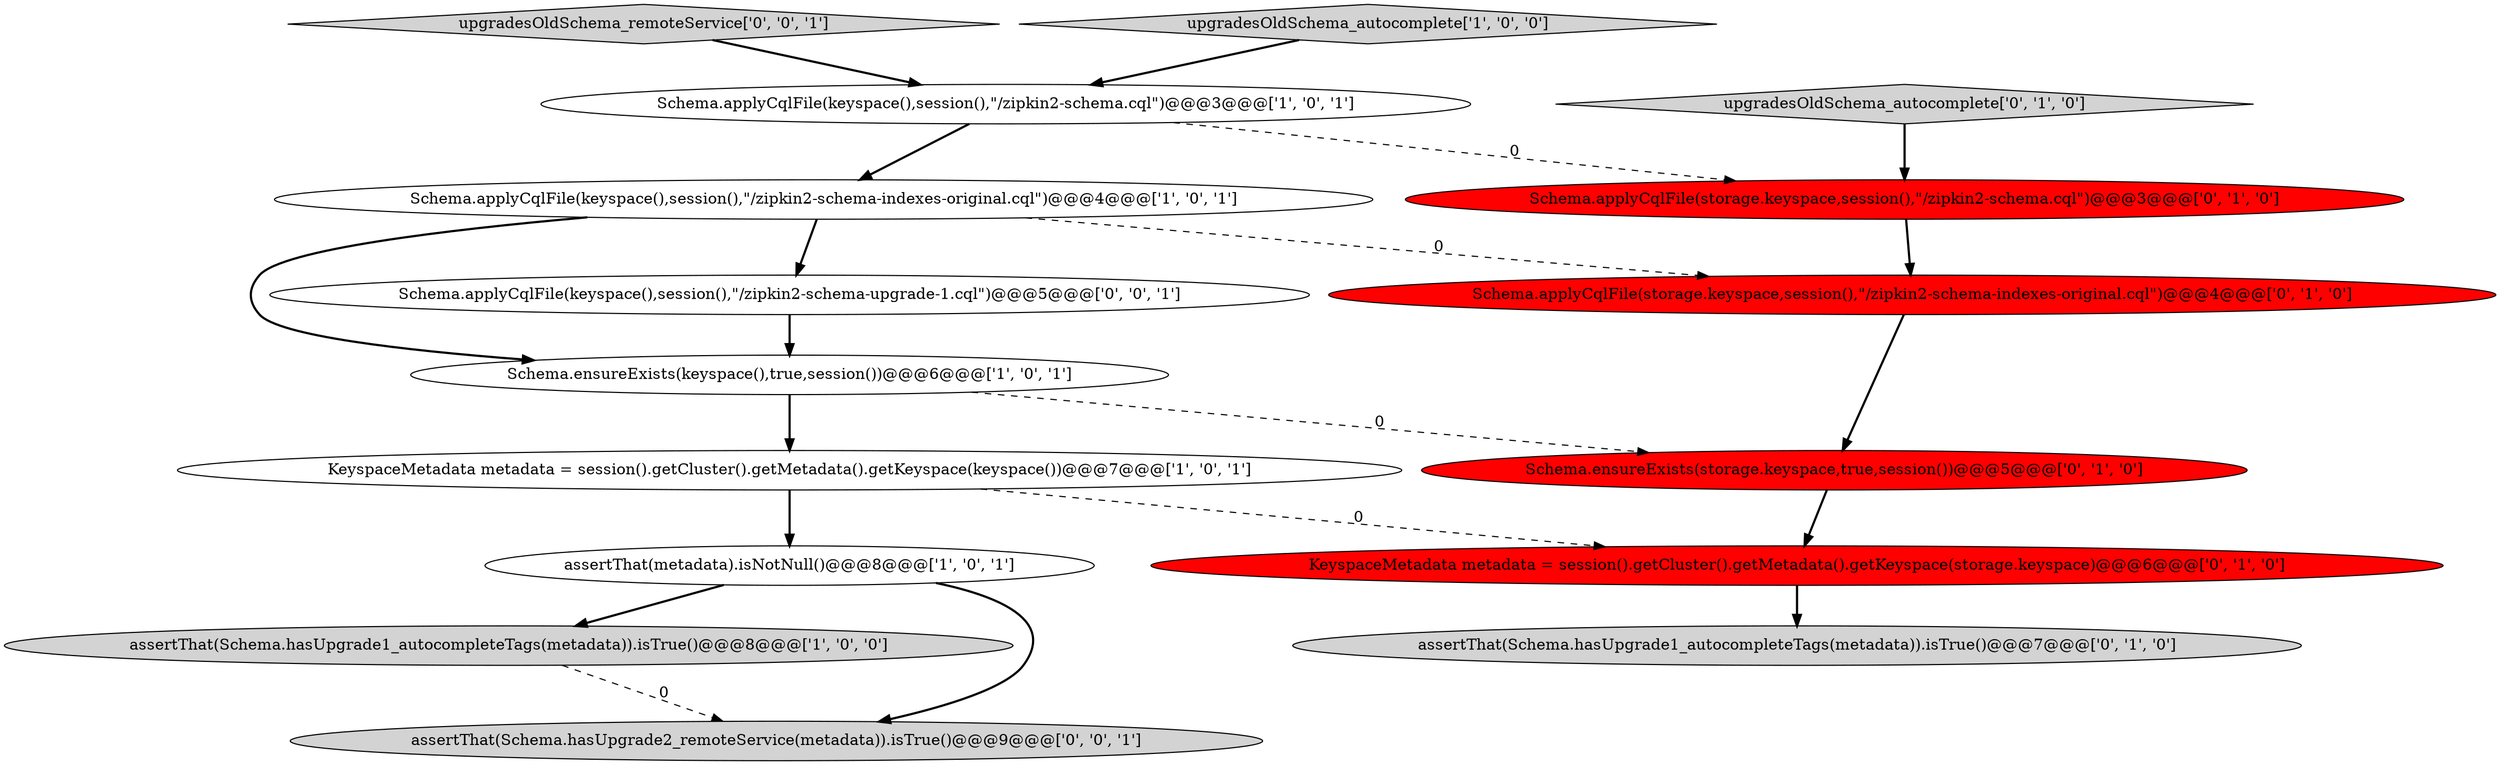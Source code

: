 digraph {
12 [style = filled, label = "Schema.ensureExists(storage.keyspace,true,session())@@@5@@@['0', '1', '0']", fillcolor = red, shape = ellipse image = "AAA1AAABBB2BBB"];
14 [style = filled, label = "upgradesOldSchema_remoteService['0', '0', '1']", fillcolor = lightgray, shape = diamond image = "AAA0AAABBB3BBB"];
15 [style = filled, label = "assertThat(Schema.hasUpgrade2_remoteService(metadata)).isTrue()@@@9@@@['0', '0', '1']", fillcolor = lightgray, shape = ellipse image = "AAA0AAABBB3BBB"];
11 [style = filled, label = "KeyspaceMetadata metadata = session().getCluster().getMetadata().getKeyspace(storage.keyspace)@@@6@@@['0', '1', '0']", fillcolor = red, shape = ellipse image = "AAA1AAABBB2BBB"];
2 [style = filled, label = "KeyspaceMetadata metadata = session().getCluster().getMetadata().getKeyspace(keyspace())@@@7@@@['1', '0', '1']", fillcolor = white, shape = ellipse image = "AAA0AAABBB1BBB"];
13 [style = filled, label = "Schema.applyCqlFile(keyspace(),session(),\"/zipkin2-schema-upgrade-1.cql\")@@@5@@@['0', '0', '1']", fillcolor = white, shape = ellipse image = "AAA0AAABBB3BBB"];
0 [style = filled, label = "Schema.applyCqlFile(keyspace(),session(),\"/zipkin2-schema.cql\")@@@3@@@['1', '0', '1']", fillcolor = white, shape = ellipse image = "AAA0AAABBB1BBB"];
4 [style = filled, label = "Schema.ensureExists(keyspace(),true,session())@@@6@@@['1', '0', '1']", fillcolor = white, shape = ellipse image = "AAA0AAABBB1BBB"];
5 [style = filled, label = "assertThat(Schema.hasUpgrade1_autocompleteTags(metadata)).isTrue()@@@8@@@['1', '0', '0']", fillcolor = lightgray, shape = ellipse image = "AAA0AAABBB1BBB"];
3 [style = filled, label = "upgradesOldSchema_autocomplete['1', '0', '0']", fillcolor = lightgray, shape = diamond image = "AAA0AAABBB1BBB"];
1 [style = filled, label = "Schema.applyCqlFile(keyspace(),session(),\"/zipkin2-schema-indexes-original.cql\")@@@4@@@['1', '0', '1']", fillcolor = white, shape = ellipse image = "AAA0AAABBB1BBB"];
7 [style = filled, label = "upgradesOldSchema_autocomplete['0', '1', '0']", fillcolor = lightgray, shape = diamond image = "AAA0AAABBB2BBB"];
9 [style = filled, label = "Schema.applyCqlFile(storage.keyspace,session(),\"/zipkin2-schema-indexes-original.cql\")@@@4@@@['0', '1', '0']", fillcolor = red, shape = ellipse image = "AAA1AAABBB2BBB"];
6 [style = filled, label = "assertThat(metadata).isNotNull()@@@8@@@['1', '0', '1']", fillcolor = white, shape = ellipse image = "AAA0AAABBB1BBB"];
10 [style = filled, label = "assertThat(Schema.hasUpgrade1_autocompleteTags(metadata)).isTrue()@@@7@@@['0', '1', '0']", fillcolor = lightgray, shape = ellipse image = "AAA0AAABBB2BBB"];
8 [style = filled, label = "Schema.applyCqlFile(storage.keyspace,session(),\"/zipkin2-schema.cql\")@@@3@@@['0', '1', '0']", fillcolor = red, shape = ellipse image = "AAA1AAABBB2BBB"];
0->8 [style = dashed, label="0"];
2->11 [style = dashed, label="0"];
6->5 [style = bold, label=""];
1->4 [style = bold, label=""];
6->15 [style = bold, label=""];
1->9 [style = dashed, label="0"];
9->12 [style = bold, label=""];
4->2 [style = bold, label=""];
14->0 [style = bold, label=""];
5->15 [style = dashed, label="0"];
7->8 [style = bold, label=""];
11->10 [style = bold, label=""];
2->6 [style = bold, label=""];
0->1 [style = bold, label=""];
1->13 [style = bold, label=""];
13->4 [style = bold, label=""];
3->0 [style = bold, label=""];
4->12 [style = dashed, label="0"];
8->9 [style = bold, label=""];
12->11 [style = bold, label=""];
}
